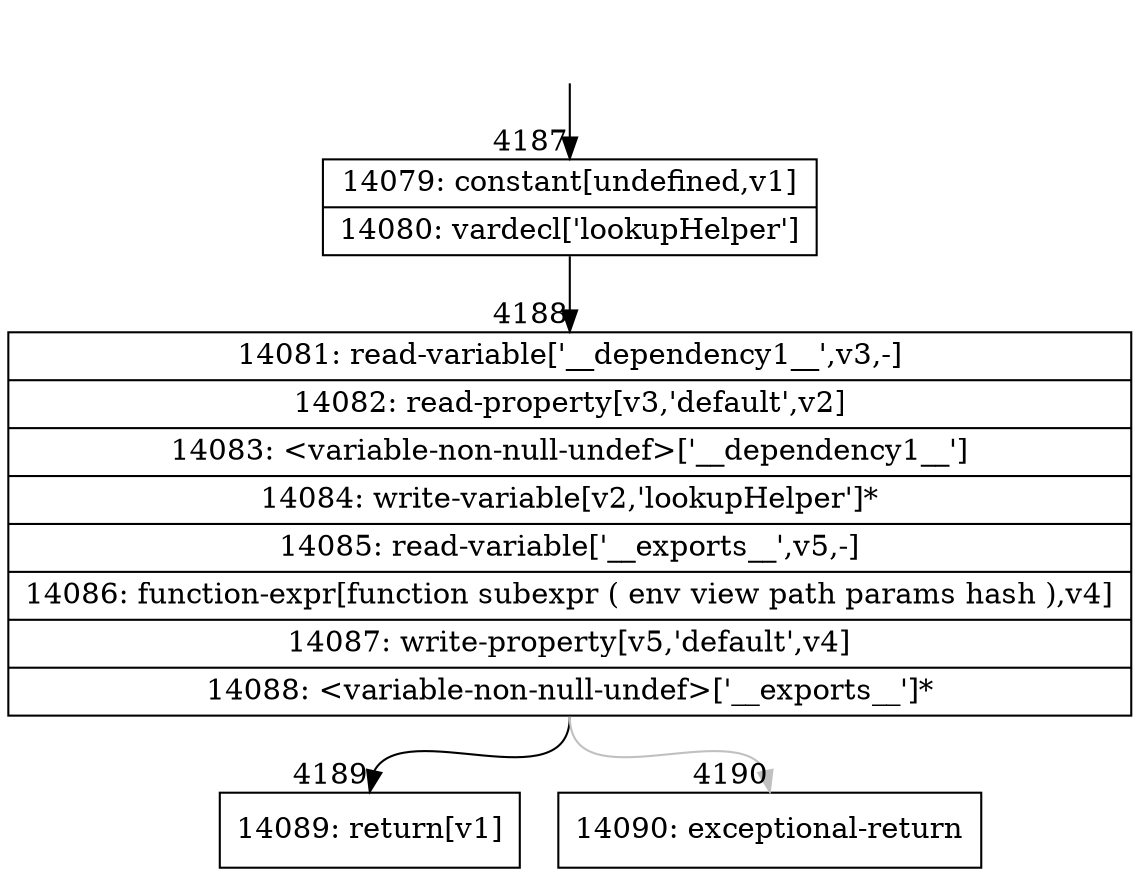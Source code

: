 digraph {
rankdir="TD"
BB_entry334[shape=none,label=""];
BB_entry334 -> BB4187 [tailport=s, headport=n, headlabel="    4187"]
BB4187 [shape=record label="{14079: constant[undefined,v1]|14080: vardecl['lookupHelper']}" ] 
BB4187 -> BB4188 [tailport=s, headport=n, headlabel="      4188"]
BB4188 [shape=record label="{14081: read-variable['__dependency1__',v3,-]|14082: read-property[v3,'default',v2]|14083: \<variable-non-null-undef\>['__dependency1__']|14084: write-variable[v2,'lookupHelper']*|14085: read-variable['__exports__',v5,-]|14086: function-expr[function subexpr ( env view path params hash ),v4]|14087: write-property[v5,'default',v4]|14088: \<variable-non-null-undef\>['__exports__']*}" ] 
BB4188 -> BB4189 [tailport=s, headport=n, headlabel="      4189"]
BB4188 -> BB4190 [tailport=s, headport=n, color=gray, headlabel="      4190"]
BB4189 [shape=record label="{14089: return[v1]}" ] 
BB4190 [shape=record label="{14090: exceptional-return}" ] 
//#$~ 7993
}
